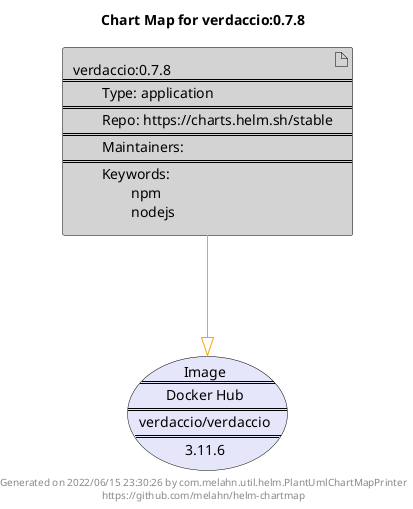 @startuml
skinparam linetype ortho
skinparam backgroundColor white
skinparam usecaseBorderColor black
skinparam usecaseArrowColor LightSlateGray
skinparam artifactBorderColor black
skinparam artifactArrowColor LightSlateGray

title Chart Map for verdaccio:0.7.8

'There is one referenced Helm Chart
artifact "verdaccio:0.7.8\n====\n\tType: application\n====\n\tRepo: https://charts.helm.sh/stable\n====\n\tMaintainers: \n====\n\tKeywords: \n\t\tnpm\n\t\tnodejs" as verdaccio_0_7_8 #LightGray

'There is one referenced Docker Image
usecase "Image\n====\nDocker Hub\n====\nverdaccio/verdaccio\n====\n3.11.6" as verdaccio_verdaccio_3_11_6 #Lavender

'Chart Dependencies
verdaccio_0_7_8--[#orange]-|>verdaccio_verdaccio_3_11_6

center footer Generated on 2022/06/15 23:30:26 by com.melahn.util.helm.PlantUmlChartMapPrinter\nhttps://github.com/melahn/helm-chartmap
@enduml
